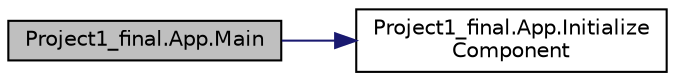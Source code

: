 digraph "Project1_final.App.Main"
{
  edge [fontname="Helvetica",fontsize="10",labelfontname="Helvetica",labelfontsize="10"];
  node [fontname="Helvetica",fontsize="10",shape=record];
  rankdir="LR";
  Node1 [label="Project1_final.App.Main",height=0.2,width=0.4,color="black", fillcolor="grey75", style="filled", fontcolor="black"];
  Node1 -> Node2 [color="midnightblue",fontsize="10",style="solid",fontname="Helvetica"];
  Node2 [label="Project1_final.App.Initialize\lComponent",height=0.2,width=0.4,color="black", fillcolor="white", style="filled",URL="$class_project1__final_1_1_app.html#a1c68688f55c56ad529a56ed5a3e1fcd2",tooltip="InitializeComponent "];
}
